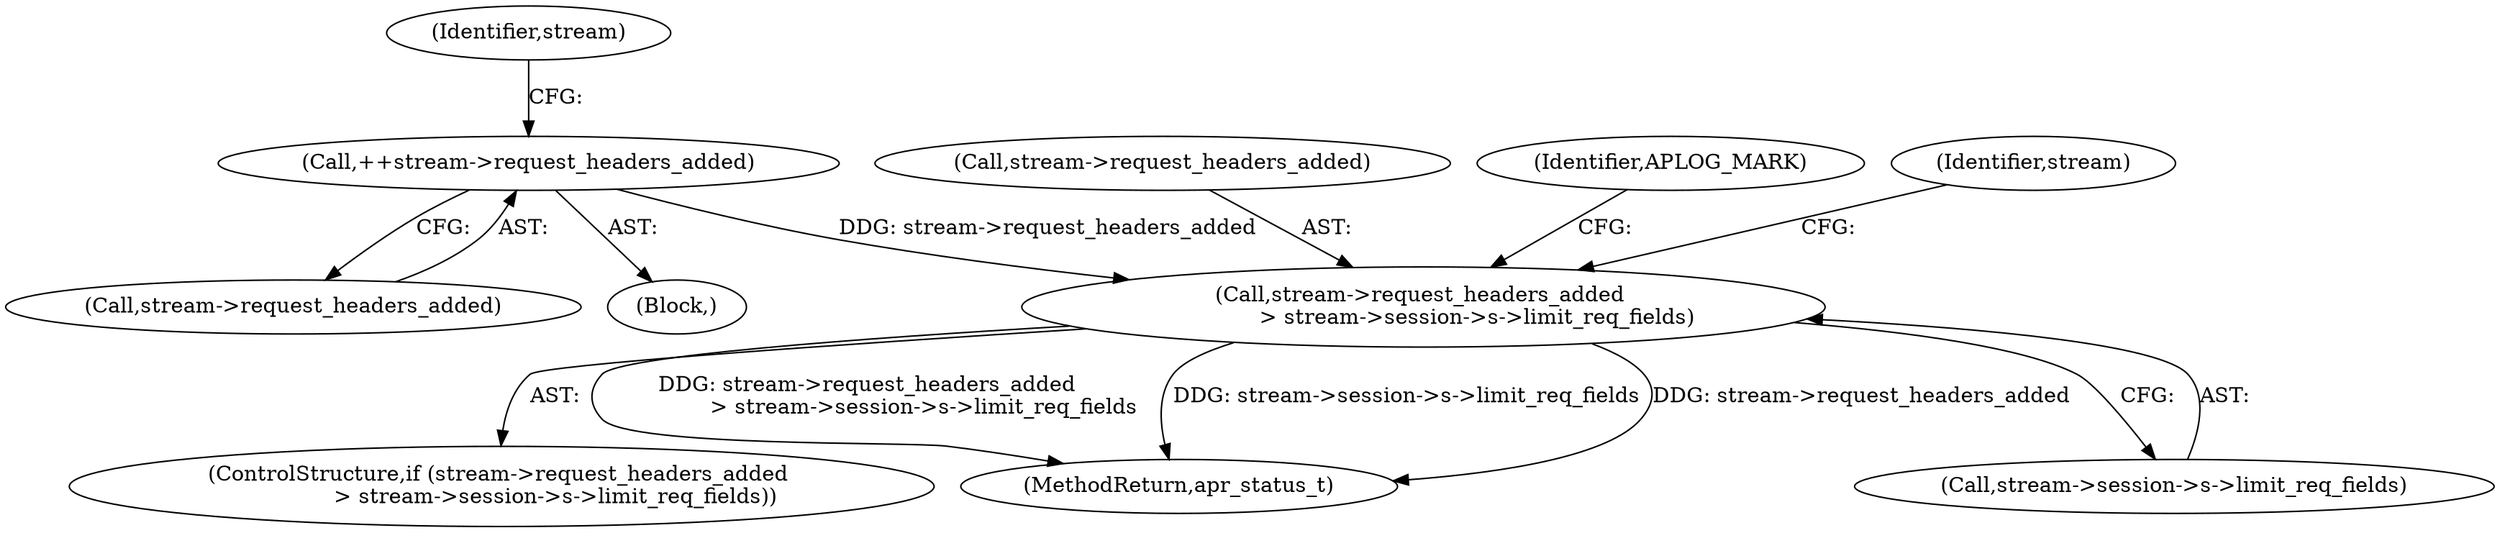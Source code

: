 digraph "1_httpd_29c63b786ae028d82405421585e91283c8fa0da3_0@pointer" {
"1000210" [label="(Call,stream->request_headers_added \n                > stream->session->s->limit_req_fields)"];
"1000205" [label="(Call,++stream->request_headers_added)"];
"1000210" [label="(Call,stream->request_headers_added \n                > stream->session->s->limit_req_fields)"];
"1000209" [label="(ControlStructure,if (stream->request_headers_added \n                > stream->session->s->limit_req_fields))"];
"1000301" [label="(MethodReturn,apr_status_t)"];
"1000206" [label="(Call,stream->request_headers_added)"];
"1000205" [label="(Call,++stream->request_headers_added)"];
"1000204" [label="(Block,)"];
"1000211" [label="(Call,stream->request_headers_added)"];
"1000223" [label="(Identifier,APLOG_MARK)"];
"1000214" [label="(Call,stream->session->s->limit_req_fields)"];
"1000246" [label="(Identifier,stream)"];
"1000212" [label="(Identifier,stream)"];
"1000210" -> "1000209"  [label="AST: "];
"1000210" -> "1000214"  [label="CFG: "];
"1000211" -> "1000210"  [label="AST: "];
"1000214" -> "1000210"  [label="AST: "];
"1000223" -> "1000210"  [label="CFG: "];
"1000246" -> "1000210"  [label="CFG: "];
"1000210" -> "1000301"  [label="DDG: stream->request_headers_added \n                > stream->session->s->limit_req_fields"];
"1000210" -> "1000301"  [label="DDG: stream->session->s->limit_req_fields"];
"1000210" -> "1000301"  [label="DDG: stream->request_headers_added"];
"1000205" -> "1000210"  [label="DDG: stream->request_headers_added"];
"1000205" -> "1000204"  [label="AST: "];
"1000205" -> "1000206"  [label="CFG: "];
"1000206" -> "1000205"  [label="AST: "];
"1000212" -> "1000205"  [label="CFG: "];
}
